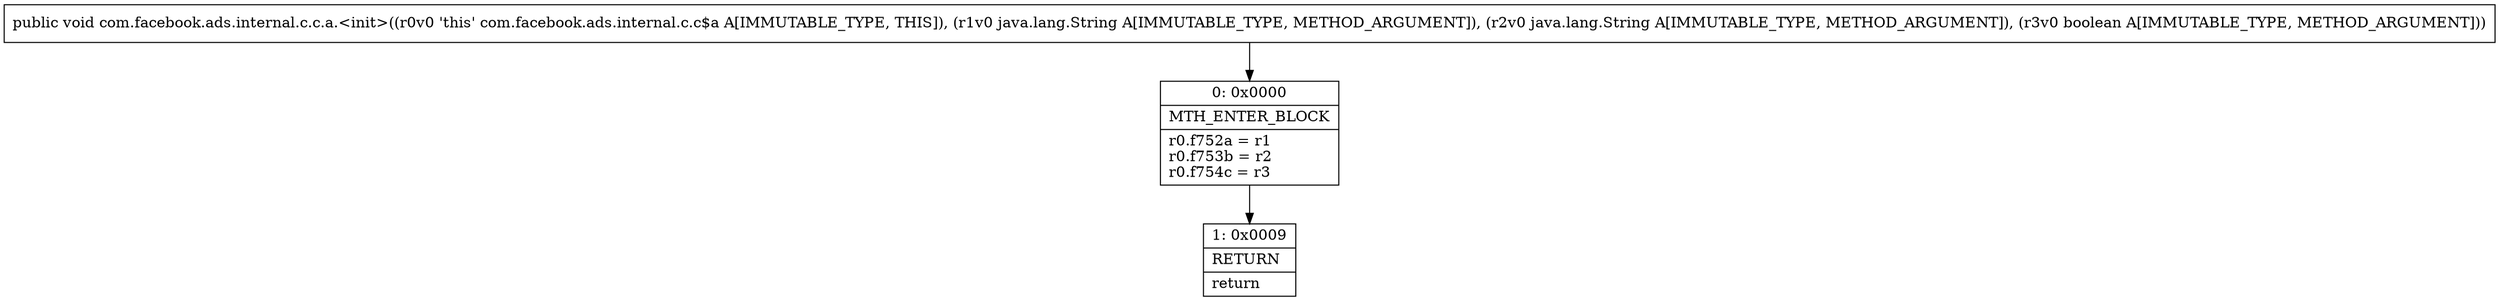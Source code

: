 digraph "CFG forcom.facebook.ads.internal.c.c.a.\<init\>(Ljava\/lang\/String;Ljava\/lang\/String;Z)V" {
Node_0 [shape=record,label="{0\:\ 0x0000|MTH_ENTER_BLOCK\l|r0.f752a = r1\lr0.f753b = r2\lr0.f754c = r3\l}"];
Node_1 [shape=record,label="{1\:\ 0x0009|RETURN\l|return\l}"];
MethodNode[shape=record,label="{public void com.facebook.ads.internal.c.c.a.\<init\>((r0v0 'this' com.facebook.ads.internal.c.c$a A[IMMUTABLE_TYPE, THIS]), (r1v0 java.lang.String A[IMMUTABLE_TYPE, METHOD_ARGUMENT]), (r2v0 java.lang.String A[IMMUTABLE_TYPE, METHOD_ARGUMENT]), (r3v0 boolean A[IMMUTABLE_TYPE, METHOD_ARGUMENT])) }"];
MethodNode -> Node_0;
Node_0 -> Node_1;
}

